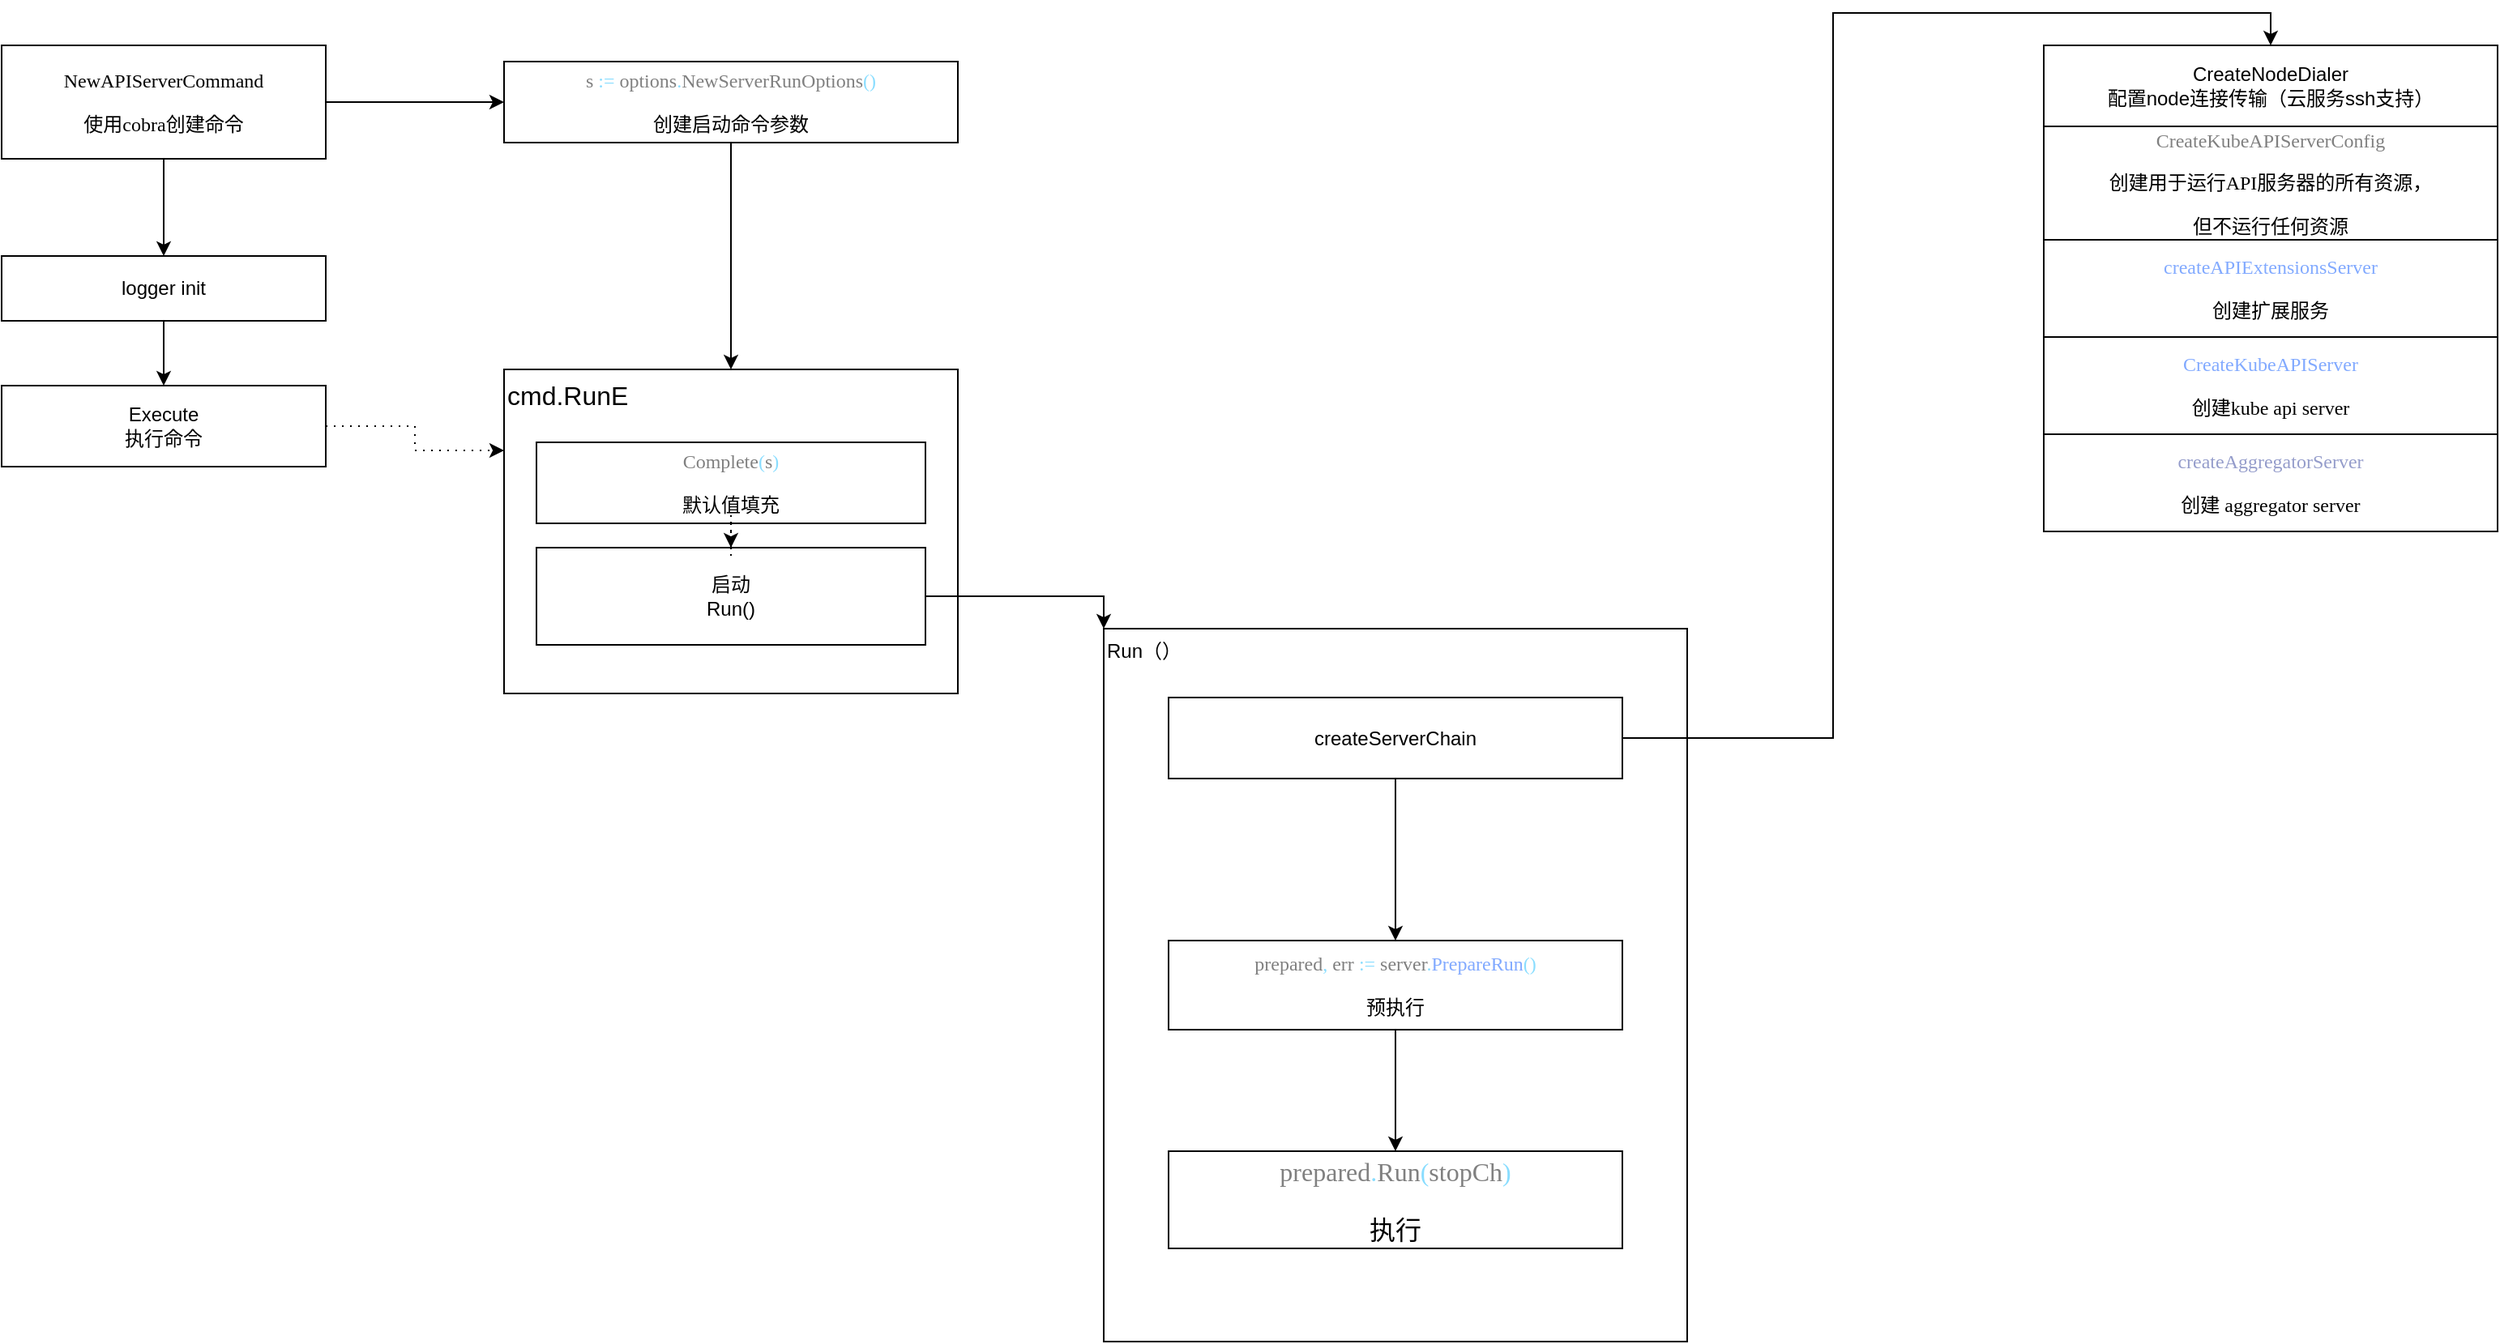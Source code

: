 <mxfile version="13.9.1" type="github">
  <diagram id="gzWnFLnMpJGWvSVoMTJI" name="Page-1">
    <mxGraphModel dx="1426" dy="802" grid="1" gridSize="10" guides="1" tooltips="1" connect="1" arrows="1" fold="1" page="1" pageScale="1" pageWidth="4681" pageHeight="3300" math="0" shadow="0">
      <root>
        <mxCell id="0" />
        <mxCell id="1" parent="0" />
        <mxCell id="ooeAuWvPkQ9ejx8l4dU2-3" value="" style="edgeStyle=orthogonalEdgeStyle;rounded=0;orthogonalLoop=1;jettySize=auto;html=1;" edge="1" parent="1" source="ooeAuWvPkQ9ejx8l4dU2-1" target="ooeAuWvPkQ9ejx8l4dU2-2">
          <mxGeometry relative="1" as="geometry" />
        </mxCell>
        <mxCell id="ooeAuWvPkQ9ejx8l4dU2-12" style="edgeStyle=orthogonalEdgeStyle;rounded=0;orthogonalLoop=1;jettySize=auto;html=1;exitX=1;exitY=0.5;exitDx=0;exitDy=0;" edge="1" parent="1" source="ooeAuWvPkQ9ejx8l4dU2-1" target="ooeAuWvPkQ9ejx8l4dU2-10">
          <mxGeometry relative="1" as="geometry" />
        </mxCell>
        <mxCell id="ooeAuWvPkQ9ejx8l4dU2-1" value="&lt;p style=&quot;line-height: 100%&quot;&gt;&lt;/p&gt;&lt;pre style=&quot;font-family: &amp;#34;fira code&amp;#34;&quot;&gt;&lt;font style=&quot;font-size: 12px&quot;&gt;NewAPIServerCommand&lt;/font&gt;&lt;/pre&gt;&lt;pre style=&quot;font-family: &amp;#34;fira code&amp;#34;&quot;&gt;&lt;font style=&quot;font-size: 12px&quot;&gt;使用cobra创建命令&lt;/font&gt;&lt;/pre&gt;&lt;p&gt;&lt;/p&gt;" style="rounded=0;whiteSpace=wrap;html=1;shadow=0;sketch=0;verticalAlign=middle;horizontal=1;align=center;" vertex="1" parent="1">
          <mxGeometry x="80" y="40" width="200" height="70" as="geometry" />
        </mxCell>
        <mxCell id="ooeAuWvPkQ9ejx8l4dU2-5" value="" style="edgeStyle=orthogonalEdgeStyle;rounded=0;orthogonalLoop=1;jettySize=auto;html=1;" edge="1" parent="1" source="ooeAuWvPkQ9ejx8l4dU2-2" target="ooeAuWvPkQ9ejx8l4dU2-4">
          <mxGeometry relative="1" as="geometry" />
        </mxCell>
        <mxCell id="ooeAuWvPkQ9ejx8l4dU2-2" value="logger init" style="whiteSpace=wrap;html=1;rounded=0;shadow=0;verticalAlign=middle;sketch=0;" vertex="1" parent="1">
          <mxGeometry x="80" y="170" width="200" height="40" as="geometry" />
        </mxCell>
        <mxCell id="ooeAuWvPkQ9ejx8l4dU2-14" style="edgeStyle=orthogonalEdgeStyle;rounded=0;orthogonalLoop=1;jettySize=auto;html=1;entryX=0;entryY=0.25;entryDx=0;entryDy=0;dashed=1;dashPattern=1 4;" edge="1" parent="1" source="ooeAuWvPkQ9ejx8l4dU2-4" target="ooeAuWvPkQ9ejx8l4dU2-7">
          <mxGeometry relative="1" as="geometry" />
        </mxCell>
        <mxCell id="ooeAuWvPkQ9ejx8l4dU2-4" value="Execute&lt;br&gt;执行命令" style="whiteSpace=wrap;html=1;rounded=0;shadow=0;verticalAlign=middle;sketch=0;" vertex="1" parent="1">
          <mxGeometry x="80" y="250" width="200" height="50" as="geometry" />
        </mxCell>
        <mxCell id="ooeAuWvPkQ9ejx8l4dU2-24" value="" style="group" vertex="1" connectable="0" parent="1">
          <mxGeometry x="390" y="50" width="280" height="390" as="geometry" />
        </mxCell>
        <mxCell id="ooeAuWvPkQ9ejx8l4dU2-10" value="&lt;pre style=&quot;color: rgb(149 , 157 , 203) ; font-family: &amp;#34;fira code&amp;#34;&quot;&gt;&lt;span style=&quot;color: rgb(128 , 128 , 128)&quot;&gt;s &lt;/span&gt;&lt;span style=&quot;color: rgb(137 , 221 , 255)&quot;&gt;:= &lt;/span&gt;&lt;span style=&quot;color: rgb(128 , 128 , 128)&quot;&gt;options&lt;/span&gt;&lt;span style=&quot;color: rgb(137 , 221 , 255)&quot;&gt;.&lt;/span&gt;&lt;span style=&quot;color: rgb(128 , 128 , 128)&quot;&gt;NewServerRunOptions&lt;/span&gt;&lt;span style=&quot;color: rgb(137 , 221 , 255)&quot;&gt;()&lt;/span&gt;&lt;/pre&gt;&lt;pre style=&quot;font-family: &amp;#34;fira code&amp;#34;&quot;&gt;创建启动命令参数&lt;/pre&gt;" style="rounded=0;whiteSpace=wrap;html=1;shadow=0;sketch=0;fillColor=#ffffff;gradientColor=none;align=center;" vertex="1" parent="ooeAuWvPkQ9ejx8l4dU2-24">
          <mxGeometry width="280" height="50" as="geometry" />
        </mxCell>
        <mxCell id="ooeAuWvPkQ9ejx8l4dU2-23" value="" style="group" vertex="1" connectable="0" parent="ooeAuWvPkQ9ejx8l4dU2-24">
          <mxGeometry y="190" width="280" height="200" as="geometry" />
        </mxCell>
        <mxCell id="ooeAuWvPkQ9ejx8l4dU2-7" value="&lt;font style=&quot;font-size: 16px&quot;&gt;cmd.RunE&lt;/font&gt;" style="rounded=0;whiteSpace=wrap;html=1;shadow=0;sketch=0;gradientColor=none;align=left;verticalAlign=top;fillColor=none;" vertex="1" parent="ooeAuWvPkQ9ejx8l4dU2-23">
          <mxGeometry width="280" height="200" as="geometry" />
        </mxCell>
        <mxCell id="ooeAuWvPkQ9ejx8l4dU2-15" value="启动&lt;br&gt;Run()" style="whiteSpace=wrap;html=1;rounded=0;shadow=0;sketch=0;" vertex="1" parent="ooeAuWvPkQ9ejx8l4dU2-23">
          <mxGeometry x="20" y="110" width="240" height="60" as="geometry" />
        </mxCell>
        <mxCell id="ooeAuWvPkQ9ejx8l4dU2-8" value="&lt;pre style=&quot;color: rgb(149 , 157 , 203) ; font-family: &amp;#34;fira code&amp;#34;&quot;&gt;&lt;font style=&quot;font-size: 12px&quot;&gt;&lt;span style=&quot;color: rgb(128 , 128 , 128)&quot;&gt;Complete&lt;/span&gt;&lt;span style=&quot;color: rgb(137 , 221 , 255)&quot;&gt;(&lt;/span&gt;&lt;span style=&quot;color: rgb(128 , 128 , 128)&quot;&gt;s&lt;/span&gt;&lt;span style=&quot;color: rgb(137 , 221 , 255)&quot;&gt;)&lt;/span&gt;&lt;/font&gt;&lt;/pre&gt;&lt;pre style=&quot;font-family: &amp;#34;fira code&amp;#34;&quot;&gt;&lt;font style=&quot;font-size: 12px&quot;&gt;默认值填充&lt;/font&gt;&lt;/pre&gt;" style="rounded=0;whiteSpace=wrap;html=1;shadow=0;sketch=0;fillColor=#ffffff;gradientColor=none;align=center;" vertex="1" parent="ooeAuWvPkQ9ejx8l4dU2-23">
          <mxGeometry x="20" y="45" width="240" height="50" as="geometry" />
        </mxCell>
        <mxCell id="ooeAuWvPkQ9ejx8l4dU2-17" style="edgeStyle=orthogonalEdgeStyle;rounded=0;orthogonalLoop=1;jettySize=auto;html=1;exitX=0.5;exitY=1;exitDx=0;exitDy=0;dashed=1;dashPattern=1 4;" edge="1" parent="ooeAuWvPkQ9ejx8l4dU2-23" source="ooeAuWvPkQ9ejx8l4dU2-7" target="ooeAuWvPkQ9ejx8l4dU2-7">
          <mxGeometry x="510" y="195" as="geometry" />
        </mxCell>
        <mxCell id="ooeAuWvPkQ9ejx8l4dU2-16" value="" style="edgeStyle=orthogonalEdgeStyle;rounded=0;orthogonalLoop=1;jettySize=auto;html=1;dashed=1;dashPattern=1 4;" edge="1" parent="ooeAuWvPkQ9ejx8l4dU2-23" source="ooeAuWvPkQ9ejx8l4dU2-8" target="ooeAuWvPkQ9ejx8l4dU2-15">
          <mxGeometry x="510" y="195" as="geometry" />
        </mxCell>
        <mxCell id="ooeAuWvPkQ9ejx8l4dU2-11" style="edgeStyle=orthogonalEdgeStyle;rounded=0;orthogonalLoop=1;jettySize=auto;html=1;exitX=0.5;exitY=1;exitDx=0;exitDy=0;" edge="1" parent="ooeAuWvPkQ9ejx8l4dU2-24" source="ooeAuWvPkQ9ejx8l4dU2-10" target="ooeAuWvPkQ9ejx8l4dU2-7">
          <mxGeometry relative="1" as="geometry" />
        </mxCell>
        <mxCell id="ooeAuWvPkQ9ejx8l4dU2-33" style="edgeStyle=orthogonalEdgeStyle;rounded=0;orthogonalLoop=1;jettySize=auto;html=1;exitX=1;exitY=0.5;exitDx=0;exitDy=0;entryX=0;entryY=0;entryDx=0;entryDy=0;" edge="1" parent="1" source="ooeAuWvPkQ9ejx8l4dU2-15" target="ooeAuWvPkQ9ejx8l4dU2-32">
          <mxGeometry relative="1" as="geometry" />
        </mxCell>
        <mxCell id="ooeAuWvPkQ9ejx8l4dU2-34" value="" style="group" vertex="1" connectable="0" parent="1">
          <mxGeometry x="760" y="400" width="360" height="440" as="geometry" />
        </mxCell>
        <mxCell id="ooeAuWvPkQ9ejx8l4dU2-32" value="Run（）" style="rounded=0;whiteSpace=wrap;html=1;shadow=0;sketch=0;fillColor=none;gradientColor=none;align=left;verticalAlign=top;" vertex="1" parent="ooeAuWvPkQ9ejx8l4dU2-34">
          <mxGeometry width="360" height="440" as="geometry" />
        </mxCell>
        <mxCell id="ooeAuWvPkQ9ejx8l4dU2-25" value="createServerChain" style="rounded=0;whiteSpace=wrap;html=1;shadow=0;sketch=0;fillColor=none;gradientColor=none;align=center;" vertex="1" parent="ooeAuWvPkQ9ejx8l4dU2-34">
          <mxGeometry x="40" y="42.5" width="280" height="50" as="geometry" />
        </mxCell>
        <mxCell id="ooeAuWvPkQ9ejx8l4dU2-27" value="&lt;pre style=&quot;color: rgb(149 , 157 , 203) ; font-family: &amp;#34;fira code&amp;#34;&quot;&gt;&lt;span style=&quot;color: rgb(128 , 128 , 128)&quot;&gt;prepared&lt;/span&gt;&lt;span style=&quot;color: rgb(137 , 221 , 255)&quot;&gt;, &lt;/span&gt;&lt;span style=&quot;color: rgb(128 , 128 , 128)&quot;&gt;err &lt;/span&gt;&lt;span style=&quot;color: rgb(137 , 221 , 255)&quot;&gt;:= &lt;/span&gt;&lt;span style=&quot;color: rgb(128 , 128 , 128)&quot;&gt;server&lt;/span&gt;&lt;span style=&quot;color: rgb(137 , 221 , 255)&quot;&gt;.&lt;/span&gt;&lt;span style=&quot;color: rgb(130 , 170 , 255)&quot;&gt;PrepareRun&lt;/span&gt;&lt;span style=&quot;color: rgb(137 , 221 , 255)&quot;&gt;()&lt;/span&gt;&lt;/pre&gt;&lt;pre style=&quot;font-family: &amp;#34;fira code&amp;#34;&quot;&gt;预执行&lt;/pre&gt;" style="whiteSpace=wrap;html=1;rounded=0;shadow=0;fillColor=none;sketch=0;" vertex="1" parent="ooeAuWvPkQ9ejx8l4dU2-34">
          <mxGeometry x="40" y="192.5" width="280" height="55" as="geometry" />
        </mxCell>
        <mxCell id="ooeAuWvPkQ9ejx8l4dU2-29" value="&lt;pre style=&quot;color: rgb(149 , 157 , 203) ; font-family: &amp;#34;fira code&amp;#34; ; font-size: 12pt&quot;&gt;&lt;span style=&quot;color: rgb(128 , 128 , 128)&quot;&gt;prepared&lt;/span&gt;&lt;span style=&quot;color: rgb(137 , 221 , 255)&quot;&gt;.&lt;/span&gt;&lt;span style=&quot;color: rgb(128 , 128 , 128)&quot;&gt;Run&lt;/span&gt;&lt;span style=&quot;color: rgb(137 , 221 , 255)&quot;&gt;(&lt;/span&gt;&lt;span style=&quot;color: rgb(128 , 128 , 128)&quot;&gt;stopCh&lt;/span&gt;&lt;span style=&quot;color: rgb(137 , 221 , 255)&quot;&gt;)&lt;/span&gt;&lt;/pre&gt;&lt;pre style=&quot;font-family: &amp;#34;fira code&amp;#34; ; font-size: 12pt&quot;&gt;执行&lt;/pre&gt;" style="whiteSpace=wrap;html=1;rounded=0;shadow=0;fillColor=none;sketch=0;" vertex="1" parent="ooeAuWvPkQ9ejx8l4dU2-34">
          <mxGeometry x="40" y="322.5" width="280" height="60" as="geometry" />
        </mxCell>
        <mxCell id="ooeAuWvPkQ9ejx8l4dU2-28" value="" style="edgeStyle=orthogonalEdgeStyle;rounded=0;orthogonalLoop=1;jettySize=auto;html=1;" edge="1" parent="ooeAuWvPkQ9ejx8l4dU2-34" source="ooeAuWvPkQ9ejx8l4dU2-25" target="ooeAuWvPkQ9ejx8l4dU2-27">
          <mxGeometry relative="1" as="geometry" />
        </mxCell>
        <mxCell id="ooeAuWvPkQ9ejx8l4dU2-30" value="" style="edgeStyle=orthogonalEdgeStyle;rounded=0;orthogonalLoop=1;jettySize=auto;html=1;" edge="1" parent="ooeAuWvPkQ9ejx8l4dU2-34" source="ooeAuWvPkQ9ejx8l4dU2-27" target="ooeAuWvPkQ9ejx8l4dU2-29">
          <mxGeometry relative="1" as="geometry" />
        </mxCell>
        <mxCell id="ooeAuWvPkQ9ejx8l4dU2-41" value="" style="group" vertex="1" connectable="0" parent="1">
          <mxGeometry x="1340" y="40" width="280" height="300" as="geometry" />
        </mxCell>
        <mxCell id="ooeAuWvPkQ9ejx8l4dU2-35" value="" style="rounded=0;whiteSpace=wrap;html=1;shadow=0;sketch=0;fillColor=none;gradientColor=none;align=center;" vertex="1" parent="ooeAuWvPkQ9ejx8l4dU2-41">
          <mxGeometry width="280" height="300" as="geometry" />
        </mxCell>
        <mxCell id="ooeAuWvPkQ9ejx8l4dU2-36" value="CreateNodeDialer&lt;br&gt;配置node连接传输（云服务ssh支持）" style="rounded=0;whiteSpace=wrap;html=1;shadow=0;sketch=0;fillColor=none;gradientColor=none;align=center;" vertex="1" parent="ooeAuWvPkQ9ejx8l4dU2-41">
          <mxGeometry width="280" height="50" as="geometry" />
        </mxCell>
        <mxCell id="ooeAuWvPkQ9ejx8l4dU2-37" value="&lt;pre style=&quot;color: rgb(149 , 157 , 203) ; font-family: &amp;#34;fira code&amp;#34;&quot;&gt;&lt;span style=&quot;color: rgb(128 , 128 , 128)&quot;&gt;&lt;font style=&quot;font-size: 12px&quot;&gt;CreateKubeAPIServerConfig&lt;/font&gt;&lt;/span&gt;&lt;/pre&gt;&lt;pre&gt;&lt;font&gt;&lt;font face=&quot;fira code&quot;&gt;创建用于运行API服务器的所有资源，&lt;/font&gt;&lt;/font&gt;&lt;/pre&gt;&lt;pre&gt;&lt;font&gt;&lt;font face=&quot;fira code&quot;&gt;但不运行任何资源&lt;/font&gt;&lt;font color=&quot;#808080&quot; face=&quot;fira code&quot;&gt;&lt;br&gt;&lt;/font&gt;&lt;/font&gt;&lt;/pre&gt;" style="rounded=0;whiteSpace=wrap;html=1;shadow=0;sketch=0;fillColor=none;gradientColor=none;align=center;" vertex="1" parent="ooeAuWvPkQ9ejx8l4dU2-41">
          <mxGeometry y="50" width="280" height="70" as="geometry" />
        </mxCell>
        <mxCell id="ooeAuWvPkQ9ejx8l4dU2-38" value="&lt;pre style=&quot;color: rgb(149 , 157 , 203) ; font-family: &amp;#34;fira code&amp;#34;&quot;&gt;&lt;pre style=&quot;font-family: &amp;#34;fira code&amp;#34;&quot;&gt;&lt;span style=&quot;color: rgb(130 , 170 , 255)&quot;&gt;&lt;font style=&quot;font-size: 12px&quot;&gt;CreateKubeAPIServer&lt;/font&gt;&lt;/span&gt;&lt;/pre&gt;&lt;/pre&gt;&lt;pre style=&quot;font-family: &amp;#34;fira code&amp;#34;&quot;&gt;&lt;font style=&quot;font-size: 12px&quot;&gt;创建kube api server&lt;/font&gt;&lt;/pre&gt;" style="rounded=0;whiteSpace=wrap;html=1;shadow=0;sketch=0;fillColor=none;gradientColor=none;align=center;" vertex="1" parent="ooeAuWvPkQ9ejx8l4dU2-41">
          <mxGeometry y="180" width="280" height="60" as="geometry" />
        </mxCell>
        <mxCell id="ooeAuWvPkQ9ejx8l4dU2-39" value="&lt;pre style=&quot;color: rgb(149 , 157 , 203) ; font-family: &amp;#34;fira code&amp;#34;&quot;&gt;&lt;span style=&quot;color: rgb(130 , 170 , 255)&quot;&gt;&lt;font style=&quot;font-size: 12px&quot;&gt;createAPIExtensionsServer&lt;/font&gt;&lt;/span&gt;&lt;/pre&gt;&lt;pre style=&quot;font-family: &amp;#34;fira code&amp;#34;&quot;&gt;&lt;font style=&quot;font-size: 12px&quot;&gt;创建扩展服务&lt;/font&gt;&lt;/pre&gt;" style="rounded=0;whiteSpace=wrap;html=1;shadow=0;sketch=0;fillColor=none;gradientColor=none;align=center;" vertex="1" parent="ooeAuWvPkQ9ejx8l4dU2-41">
          <mxGeometry y="120" width="280" height="60" as="geometry" />
        </mxCell>
        <mxCell id="ooeAuWvPkQ9ejx8l4dU2-40" value="&lt;pre style=&quot;color: rgb(149 , 157 , 203) ; font-family: &amp;#34;fira code&amp;#34;&quot;&gt;&lt;pre style=&quot;font-family: &amp;#34;fira code&amp;#34;&quot;&gt;createAggregatorServer&lt;/pre&gt;&lt;pre style=&quot;font-family: &amp;#34;fira code&amp;#34;&quot;&gt;&lt;span style=&quot;color: rgb(0 , 0 , 0)&quot;&gt;创建 aggregator server&lt;/span&gt;&lt;br&gt;&lt;/pre&gt;&lt;/pre&gt;" style="rounded=0;whiteSpace=wrap;html=1;shadow=0;sketch=0;fillColor=none;gradientColor=none;align=center;" vertex="1" parent="ooeAuWvPkQ9ejx8l4dU2-41">
          <mxGeometry y="240" width="280" height="60" as="geometry" />
        </mxCell>
        <mxCell id="ooeAuWvPkQ9ejx8l4dU2-42" style="edgeStyle=orthogonalEdgeStyle;rounded=0;orthogonalLoop=1;jettySize=auto;html=1;entryX=0.5;entryY=0;entryDx=0;entryDy=0;" edge="1" parent="1" source="ooeAuWvPkQ9ejx8l4dU2-25" target="ooeAuWvPkQ9ejx8l4dU2-36">
          <mxGeometry relative="1" as="geometry" />
        </mxCell>
      </root>
    </mxGraphModel>
  </diagram>
</mxfile>
